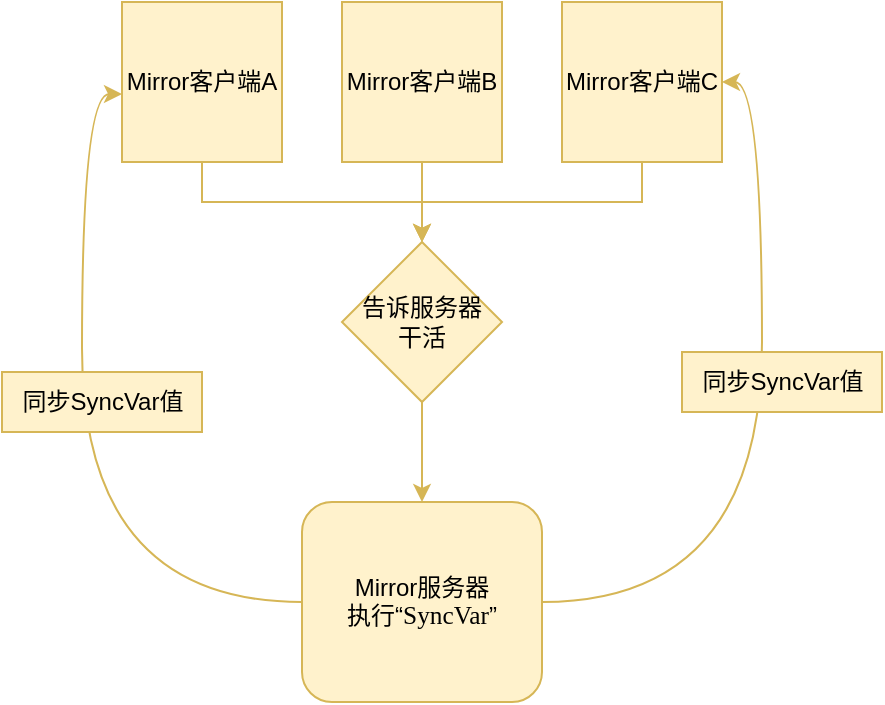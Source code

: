 <mxfile version="20.5.1" type="github">
  <diagram id="C5RBs43oDa-KdzZeNtuy" name="Page-1">
    <mxGraphModel dx="786" dy="522" grid="1" gridSize="10" guides="1" tooltips="1" connect="1" arrows="1" fold="1" page="1" pageScale="1" pageWidth="827" pageHeight="1169" math="0" shadow="0">
      <root>
        <mxCell id="WIyWlLk6GJQsqaUBKTNV-0" />
        <mxCell id="WIyWlLk6GJQsqaUBKTNV-1" parent="WIyWlLk6GJQsqaUBKTNV-0" />
        <mxCell id="qDvf4SlSZSBKHhe2qZfN-19" style="edgeStyle=orthogonalEdgeStyle;orthogonalLoop=1;jettySize=auto;html=1;exitX=0;exitY=0.5;exitDx=0;exitDy=0;entryX=0;entryY=0.575;entryDx=0;entryDy=0;entryPerimeter=0;fillColor=#fff2cc;strokeColor=#d6b656;curved=1;" edge="1" parent="WIyWlLk6GJQsqaUBKTNV-1" source="WIyWlLk6GJQsqaUBKTNV-3" target="qDvf4SlSZSBKHhe2qZfN-0">
          <mxGeometry relative="1" as="geometry" />
        </mxCell>
        <mxCell id="qDvf4SlSZSBKHhe2qZfN-20" style="edgeStyle=orthogonalEdgeStyle;orthogonalLoop=1;jettySize=auto;html=1;exitX=1;exitY=0.5;exitDx=0;exitDy=0;entryX=1;entryY=0.5;entryDx=0;entryDy=0;fillColor=#fff2cc;strokeColor=#d6b656;curved=1;" edge="1" parent="WIyWlLk6GJQsqaUBKTNV-1" source="WIyWlLk6GJQsqaUBKTNV-3" target="qDvf4SlSZSBKHhe2qZfN-4">
          <mxGeometry relative="1" as="geometry" />
        </mxCell>
        <mxCell id="WIyWlLk6GJQsqaUBKTNV-3" value="Mirror服务器&lt;br&gt;执行“&lt;span style=&quot;font-family: 新宋体; font-size: 9.5pt; background-color: initial;&quot;&gt;SyncVar&lt;/span&gt;&lt;span style=&quot;background-color: initial;&quot;&gt;”&lt;/span&gt;" style="rounded=1;whiteSpace=wrap;html=1;fontSize=12;glass=0;strokeWidth=1;shadow=0;fillColor=#fff2cc;strokeColor=#d6b656;" parent="WIyWlLk6GJQsqaUBKTNV-1" vertex="1">
          <mxGeometry x="160" y="450" width="120" height="100" as="geometry" />
        </mxCell>
        <mxCell id="qDvf4SlSZSBKHhe2qZfN-7" style="edgeStyle=orthogonalEdgeStyle;rounded=0;orthogonalLoop=1;jettySize=auto;html=1;exitX=0.5;exitY=1;exitDx=0;exitDy=0;entryX=0.5;entryY=0;entryDx=0;entryDy=0;fillColor=#fff2cc;strokeColor=#d6b656;" edge="1" parent="WIyWlLk6GJQsqaUBKTNV-1" source="qDvf4SlSZSBKHhe2qZfN-0" target="qDvf4SlSZSBKHhe2qZfN-6">
          <mxGeometry relative="1" as="geometry" />
        </mxCell>
        <mxCell id="qDvf4SlSZSBKHhe2qZfN-0" value="Mirror客户端A" style="whiteSpace=wrap;html=1;aspect=fixed;fillColor=#fff2cc;strokeColor=#d6b656;" vertex="1" parent="WIyWlLk6GJQsqaUBKTNV-1">
          <mxGeometry x="70" y="200" width="80" height="80" as="geometry" />
        </mxCell>
        <mxCell id="qDvf4SlSZSBKHhe2qZfN-9" style="edgeStyle=orthogonalEdgeStyle;rounded=0;orthogonalLoop=1;jettySize=auto;html=1;exitX=0.5;exitY=1;exitDx=0;exitDy=0;entryX=0.5;entryY=0;entryDx=0;entryDy=0;fillColor=#fff2cc;strokeColor=#d6b656;" edge="1" parent="WIyWlLk6GJQsqaUBKTNV-1" source="qDvf4SlSZSBKHhe2qZfN-1">
          <mxGeometry relative="1" as="geometry">
            <mxPoint x="220" y="320" as="targetPoint" />
          </mxGeometry>
        </mxCell>
        <mxCell id="qDvf4SlSZSBKHhe2qZfN-1" value="Mirror客户端B" style="whiteSpace=wrap;html=1;aspect=fixed;fillColor=#fff2cc;strokeColor=#d6b656;" vertex="1" parent="WIyWlLk6GJQsqaUBKTNV-1">
          <mxGeometry x="180" y="200" width="80" height="80" as="geometry" />
        </mxCell>
        <mxCell id="qDvf4SlSZSBKHhe2qZfN-11" style="edgeStyle=orthogonalEdgeStyle;rounded=0;orthogonalLoop=1;jettySize=auto;html=1;exitX=0.5;exitY=1;exitDx=0;exitDy=0;fillColor=#fff2cc;strokeColor=#d6b656;" edge="1" parent="WIyWlLk6GJQsqaUBKTNV-1" source="qDvf4SlSZSBKHhe2qZfN-4" target="qDvf4SlSZSBKHhe2qZfN-6">
          <mxGeometry relative="1" as="geometry">
            <mxPoint x="330" y="320" as="targetPoint" />
          </mxGeometry>
        </mxCell>
        <mxCell id="qDvf4SlSZSBKHhe2qZfN-4" value="Mirror客户端C" style="whiteSpace=wrap;html=1;aspect=fixed;fillColor=#fff2cc;strokeColor=#d6b656;" vertex="1" parent="WIyWlLk6GJQsqaUBKTNV-1">
          <mxGeometry x="290" y="200" width="80" height="80" as="geometry" />
        </mxCell>
        <mxCell id="qDvf4SlSZSBKHhe2qZfN-16" style="edgeStyle=orthogonalEdgeStyle;rounded=0;orthogonalLoop=1;jettySize=auto;html=1;exitX=0.5;exitY=1;exitDx=0;exitDy=0;entryX=0.5;entryY=0;entryDx=0;entryDy=0;fillColor=#fff2cc;strokeColor=#d6b656;" edge="1" parent="WIyWlLk6GJQsqaUBKTNV-1" source="qDvf4SlSZSBKHhe2qZfN-6" target="WIyWlLk6GJQsqaUBKTNV-3">
          <mxGeometry relative="1" as="geometry" />
        </mxCell>
        <mxCell id="qDvf4SlSZSBKHhe2qZfN-6" value="告诉服务器&lt;br&gt;干活" style="rhombus;whiteSpace=wrap;html=1;fillColor=#fff2cc;strokeColor=#d6b656;" vertex="1" parent="WIyWlLk6GJQsqaUBKTNV-1">
          <mxGeometry x="180" y="320" width="80" height="80" as="geometry" />
        </mxCell>
        <mxCell id="qDvf4SlSZSBKHhe2qZfN-21" value="同步SyncVar值" style="text;html=1;align=center;verticalAlign=middle;resizable=0;points=[];autosize=1;strokeColor=#d6b656;fillColor=#fff2cc;" vertex="1" parent="WIyWlLk6GJQsqaUBKTNV-1">
          <mxGeometry x="10" y="385" width="100" height="30" as="geometry" />
        </mxCell>
        <mxCell id="qDvf4SlSZSBKHhe2qZfN-22" value="同步SyncVar值" style="text;html=1;align=center;verticalAlign=middle;resizable=0;points=[];autosize=1;strokeColor=#d6b656;fillColor=#fff2cc;" vertex="1" parent="WIyWlLk6GJQsqaUBKTNV-1">
          <mxGeometry x="350" y="375" width="100" height="30" as="geometry" />
        </mxCell>
      </root>
    </mxGraphModel>
  </diagram>
</mxfile>

